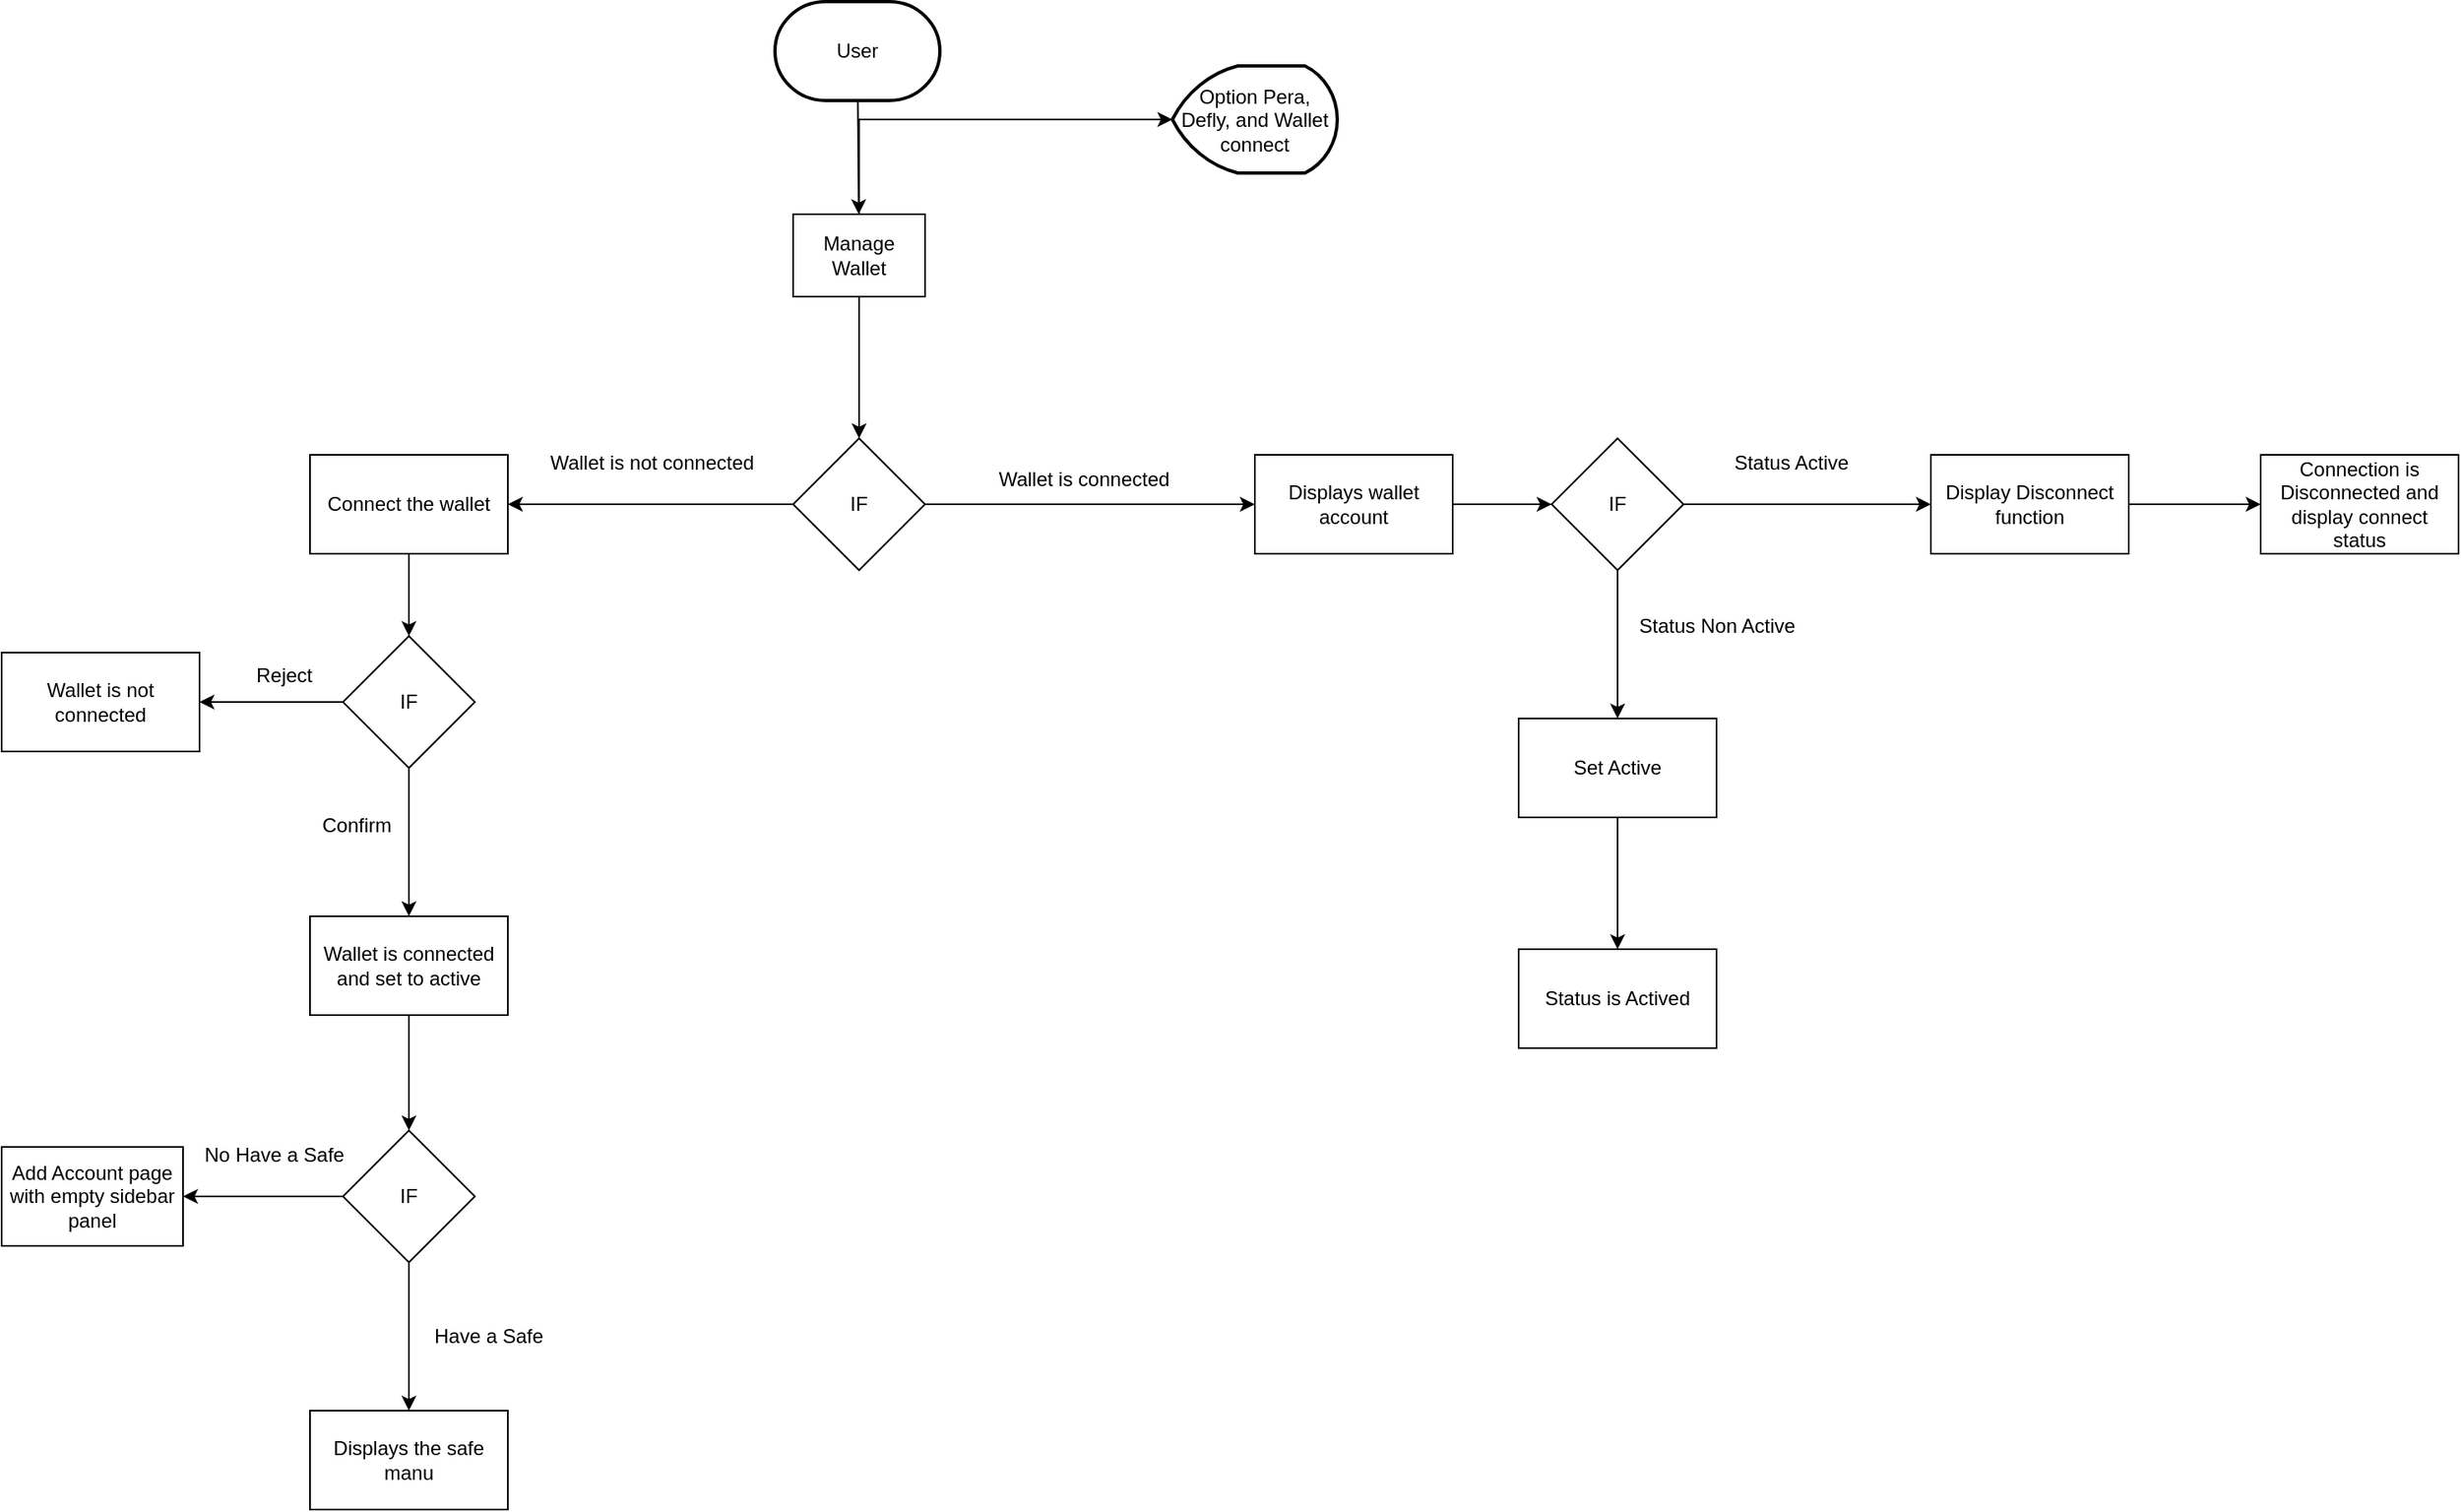 <mxfile version="21.5.0" type="github" pages="2">
  <diagram name="Manage Wallet" id="5awPg63cm1WxTuEfacTO">
    <mxGraphModel dx="2049" dy="1056" grid="1" gridSize="10" guides="1" tooltips="1" connect="1" arrows="1" fold="1" page="1" pageScale="1" pageWidth="850" pageHeight="1100" math="0" shadow="0">
      <root>
        <mxCell id="0" />
        <mxCell id="1" parent="0" />
        <mxCell id="SbcOwOxzpZEelkeXSqEC-37" style="edgeStyle=orthogonalEdgeStyle;rounded=0;orthogonalLoop=1;jettySize=auto;html=1;entryX=0;entryY=0.5;entryDx=0;entryDy=0;entryPerimeter=0;" parent="1" source="FrukhPSYihNenCoK6i-r-1" target="FrukhPSYihNenCoK6i-r-5" edge="1">
          <mxGeometry relative="1" as="geometry">
            <Array as="points">
              <mxPoint x="630" y="73" />
            </Array>
          </mxGeometry>
        </mxCell>
        <mxCell id="SbcOwOxzpZEelkeXSqEC-61" value="" style="edgeStyle=orthogonalEdgeStyle;rounded=0;orthogonalLoop=1;jettySize=auto;html=1;" parent="1" source="FrukhPSYihNenCoK6i-r-1" target="SbcOwOxzpZEelkeXSqEC-60" edge="1">
          <mxGeometry relative="1" as="geometry" />
        </mxCell>
        <mxCell id="FrukhPSYihNenCoK6i-r-1" value="Manage Wallet" style="rounded=0;whiteSpace=wrap;html=1;" parent="1" vertex="1">
          <mxGeometry x="590" y="130" width="80" height="50" as="geometry" />
        </mxCell>
        <mxCell id="FrukhPSYihNenCoK6i-r-3" value="&lt;div&gt;User&lt;/div&gt;" style="strokeWidth=2;html=1;shape=mxgraph.flowchart.terminator;whiteSpace=wrap;" parent="1" vertex="1">
          <mxGeometry x="579" y="1" width="100" height="60" as="geometry" />
        </mxCell>
        <mxCell id="FrukhPSYihNenCoK6i-r-4" value="" style="endArrow=classic;html=1;rounded=0;" parent="1" source="FrukhPSYihNenCoK6i-r-3" target="FrukhPSYihNenCoK6i-r-1" edge="1">
          <mxGeometry width="50" height="50" relative="1" as="geometry">
            <mxPoint x="560" y="410" as="sourcePoint" />
            <mxPoint x="610" y="360" as="targetPoint" />
          </mxGeometry>
        </mxCell>
        <mxCell id="FrukhPSYihNenCoK6i-r-5" value="Option Pera, Defly, and Wallet connect" style="strokeWidth=2;html=1;shape=mxgraph.flowchart.display;whiteSpace=wrap;" parent="1" vertex="1">
          <mxGeometry x="820" y="40" width="100" height="65" as="geometry" />
        </mxCell>
        <mxCell id="FrukhPSYihNenCoK6i-r-10" value="" style="edgeStyle=orthogonalEdgeStyle;rounded=0;orthogonalLoop=1;jettySize=auto;html=1;" parent="1" source="FrukhPSYihNenCoK6i-r-7" target="FrukhPSYihNenCoK6i-r-9" edge="1">
          <mxGeometry relative="1" as="geometry" />
        </mxCell>
        <mxCell id="FrukhPSYihNenCoK6i-r-7" value="Connect the wallet" style="whiteSpace=wrap;html=1;rounded=0;" parent="1" vertex="1">
          <mxGeometry x="297" y="276" width="120" height="60" as="geometry" />
        </mxCell>
        <mxCell id="E4sIAeBZLGeyQQshyGdQ-7" value="" style="edgeStyle=orthogonalEdgeStyle;rounded=0;orthogonalLoop=1;jettySize=auto;html=1;" parent="1" source="FrukhPSYihNenCoK6i-r-9" target="E4sIAeBZLGeyQQshyGdQ-6" edge="1">
          <mxGeometry relative="1" as="geometry">
            <mxPoint x="257" y="426" as="targetPoint" />
          </mxGeometry>
        </mxCell>
        <mxCell id="E4sIAeBZLGeyQQshyGdQ-9" value="" style="edgeStyle=orthogonalEdgeStyle;rounded=0;orthogonalLoop=1;jettySize=auto;html=1;" parent="1" source="FrukhPSYihNenCoK6i-r-9" target="E4sIAeBZLGeyQQshyGdQ-8" edge="1">
          <mxGeometry relative="1" as="geometry" />
        </mxCell>
        <mxCell id="FrukhPSYihNenCoK6i-r-9" value="IF" style="rhombus;whiteSpace=wrap;html=1;rounded=0;" parent="1" vertex="1">
          <mxGeometry x="317" y="386" width="80" height="80" as="geometry" />
        </mxCell>
        <mxCell id="E4sIAeBZLGeyQQshyGdQ-6" value="Wallet is not connected" style="whiteSpace=wrap;html=1;rounded=0;" parent="1" vertex="1">
          <mxGeometry x="110" y="396" width="120" height="60" as="geometry" />
        </mxCell>
        <mxCell id="E4sIAeBZLGeyQQshyGdQ-11" value="" style="edgeStyle=orthogonalEdgeStyle;rounded=0;orthogonalLoop=1;jettySize=auto;html=1;" parent="1" source="E4sIAeBZLGeyQQshyGdQ-8" target="E4sIAeBZLGeyQQshyGdQ-10" edge="1">
          <mxGeometry relative="1" as="geometry" />
        </mxCell>
        <mxCell id="E4sIAeBZLGeyQQshyGdQ-8" value="Wallet is connected and set to active" style="whiteSpace=wrap;html=1;rounded=0;" parent="1" vertex="1">
          <mxGeometry x="297" y="556" width="120" height="60" as="geometry" />
        </mxCell>
        <mxCell id="E4sIAeBZLGeyQQshyGdQ-13" value="" style="edgeStyle=orthogonalEdgeStyle;rounded=0;orthogonalLoop=1;jettySize=auto;html=1;" parent="1" source="E4sIAeBZLGeyQQshyGdQ-10" target="E4sIAeBZLGeyQQshyGdQ-12" edge="1">
          <mxGeometry relative="1" as="geometry" />
        </mxCell>
        <mxCell id="E4sIAeBZLGeyQQshyGdQ-15" value="" style="edgeStyle=orthogonalEdgeStyle;rounded=0;orthogonalLoop=1;jettySize=auto;html=1;" parent="1" source="E4sIAeBZLGeyQQshyGdQ-10" target="E4sIAeBZLGeyQQshyGdQ-14" edge="1">
          <mxGeometry relative="1" as="geometry" />
        </mxCell>
        <mxCell id="E4sIAeBZLGeyQQshyGdQ-10" value="IF" style="rhombus;whiteSpace=wrap;html=1;rounded=0;" parent="1" vertex="1">
          <mxGeometry x="317" y="686" width="80" height="80" as="geometry" />
        </mxCell>
        <mxCell id="E4sIAeBZLGeyQQshyGdQ-12" value="Add Account page with empty sidebar panel" style="whiteSpace=wrap;html=1;rounded=0;" parent="1" vertex="1">
          <mxGeometry x="110" y="696" width="110" height="60" as="geometry" />
        </mxCell>
        <mxCell id="E4sIAeBZLGeyQQshyGdQ-14" value="Displays the safe manu" style="whiteSpace=wrap;html=1;rounded=0;" parent="1" vertex="1">
          <mxGeometry x="297" y="856" width="120" height="60" as="geometry" />
        </mxCell>
        <mxCell id="E4sIAeBZLGeyQQshyGdQ-16" value="Confirm" style="text;html=1;align=center;verticalAlign=middle;resizable=0;points=[];autosize=1;strokeColor=none;fillColor=none;" parent="1" vertex="1">
          <mxGeometry x="290" y="486" width="70" height="30" as="geometry" />
        </mxCell>
        <mxCell id="E4sIAeBZLGeyQQshyGdQ-17" value="Reject" style="text;html=1;align=center;verticalAlign=middle;resizable=0;points=[];autosize=1;strokeColor=none;fillColor=none;" parent="1" vertex="1">
          <mxGeometry x="251" y="395" width="60" height="30" as="geometry" />
        </mxCell>
        <mxCell id="SbcOwOxzpZEelkeXSqEC-2" value="Have a Safe " style="text;html=1;align=center;verticalAlign=middle;resizable=0;points=[];autosize=1;strokeColor=none;fillColor=none;" parent="1" vertex="1">
          <mxGeometry x="360" y="796" width="90" height="30" as="geometry" />
        </mxCell>
        <mxCell id="SbcOwOxzpZEelkeXSqEC-3" value="No Have a Safe " style="text;html=1;align=center;verticalAlign=middle;resizable=0;points=[];autosize=1;strokeColor=none;fillColor=none;" parent="1" vertex="1">
          <mxGeometry x="220" y="686" width="110" height="30" as="geometry" />
        </mxCell>
        <mxCell id="SbcOwOxzpZEelkeXSqEC-62" style="edgeStyle=orthogonalEdgeStyle;rounded=0;orthogonalLoop=1;jettySize=auto;html=1;" parent="1" source="SbcOwOxzpZEelkeXSqEC-60" target="FrukhPSYihNenCoK6i-r-7" edge="1">
          <mxGeometry relative="1" as="geometry" />
        </mxCell>
        <mxCell id="SbcOwOxzpZEelkeXSqEC-64" style="edgeStyle=orthogonalEdgeStyle;rounded=0;orthogonalLoop=1;jettySize=auto;html=1;entryX=0;entryY=0.5;entryDx=0;entryDy=0;" parent="1" source="SbcOwOxzpZEelkeXSqEC-60" target="SbcOwOxzpZEelkeXSqEC-63" edge="1">
          <mxGeometry relative="1" as="geometry" />
        </mxCell>
        <mxCell id="SbcOwOxzpZEelkeXSqEC-60" value="IF" style="rhombus;whiteSpace=wrap;html=1;rounded=0;" parent="1" vertex="1">
          <mxGeometry x="590" y="266" width="80" height="80" as="geometry" />
        </mxCell>
        <mxCell id="SbcOwOxzpZEelkeXSqEC-66" value="" style="edgeStyle=orthogonalEdgeStyle;rounded=0;orthogonalLoop=1;jettySize=auto;html=1;" parent="1" source="SbcOwOxzpZEelkeXSqEC-63" target="SbcOwOxzpZEelkeXSqEC-65" edge="1">
          <mxGeometry relative="1" as="geometry" />
        </mxCell>
        <mxCell id="SbcOwOxzpZEelkeXSqEC-63" value="Displays wallet account" style="whiteSpace=wrap;html=1;rounded=0;" parent="1" vertex="1">
          <mxGeometry x="870" y="276" width="120" height="60" as="geometry" />
        </mxCell>
        <mxCell id="SbcOwOxzpZEelkeXSqEC-68" value="" style="edgeStyle=orthogonalEdgeStyle;rounded=0;orthogonalLoop=1;jettySize=auto;html=1;" parent="1" source="SbcOwOxzpZEelkeXSqEC-65" target="SbcOwOxzpZEelkeXSqEC-67" edge="1">
          <mxGeometry relative="1" as="geometry" />
        </mxCell>
        <mxCell id="SbcOwOxzpZEelkeXSqEC-70" value="" style="edgeStyle=orthogonalEdgeStyle;rounded=0;orthogonalLoop=1;jettySize=auto;html=1;" parent="1" source="SbcOwOxzpZEelkeXSqEC-65" target="SbcOwOxzpZEelkeXSqEC-69" edge="1">
          <mxGeometry relative="1" as="geometry" />
        </mxCell>
        <mxCell id="SbcOwOxzpZEelkeXSqEC-65" value="IF" style="rhombus;whiteSpace=wrap;html=1;rounded=0;" parent="1" vertex="1">
          <mxGeometry x="1050" y="266" width="80" height="80" as="geometry" />
        </mxCell>
        <mxCell id="SbcOwOxzpZEelkeXSqEC-79" value="" style="edgeStyle=orthogonalEdgeStyle;rounded=0;orthogonalLoop=1;jettySize=auto;html=1;" parent="1" source="SbcOwOxzpZEelkeXSqEC-67" target="SbcOwOxzpZEelkeXSqEC-78" edge="1">
          <mxGeometry relative="1" as="geometry" />
        </mxCell>
        <mxCell id="SbcOwOxzpZEelkeXSqEC-67" value="Display Disconnect function" style="rounded=0;whiteSpace=wrap;html=1;" parent="1" vertex="1">
          <mxGeometry x="1280" y="276" width="120" height="60" as="geometry" />
        </mxCell>
        <mxCell id="SbcOwOxzpZEelkeXSqEC-77" value="" style="edgeStyle=orthogonalEdgeStyle;rounded=0;orthogonalLoop=1;jettySize=auto;html=1;" parent="1" source="SbcOwOxzpZEelkeXSqEC-69" target="SbcOwOxzpZEelkeXSqEC-76" edge="1">
          <mxGeometry relative="1" as="geometry" />
        </mxCell>
        <mxCell id="SbcOwOxzpZEelkeXSqEC-69" value="Set Active" style="whiteSpace=wrap;html=1;rounded=0;" parent="1" vertex="1">
          <mxGeometry x="1030" y="436" width="120" height="60" as="geometry" />
        </mxCell>
        <mxCell id="SbcOwOxzpZEelkeXSqEC-72" value="Wallet is not connected" style="text;html=1;align=center;verticalAlign=middle;resizable=0;points=[];autosize=1;strokeColor=none;fillColor=none;" parent="1" vertex="1">
          <mxGeometry x="429" y="266" width="150" height="30" as="geometry" />
        </mxCell>
        <mxCell id="SbcOwOxzpZEelkeXSqEC-73" value="Wallet is connected" style="text;html=1;align=center;verticalAlign=middle;resizable=0;points=[];autosize=1;strokeColor=none;fillColor=none;" parent="1" vertex="1">
          <mxGeometry x="701" y="276" width="130" height="30" as="geometry" />
        </mxCell>
        <mxCell id="SbcOwOxzpZEelkeXSqEC-74" value="Status Active" style="text;html=1;align=center;verticalAlign=middle;resizable=0;points=[];autosize=1;strokeColor=none;fillColor=none;" parent="1" vertex="1">
          <mxGeometry x="1150" y="266" width="90" height="30" as="geometry" />
        </mxCell>
        <mxCell id="SbcOwOxzpZEelkeXSqEC-75" value="Status Non Active" style="text;html=1;align=center;verticalAlign=middle;resizable=0;points=[];autosize=1;strokeColor=none;fillColor=none;" parent="1" vertex="1">
          <mxGeometry x="1090" y="365" width="120" height="30" as="geometry" />
        </mxCell>
        <mxCell id="SbcOwOxzpZEelkeXSqEC-76" value="Status is Actived" style="whiteSpace=wrap;html=1;rounded=0;" parent="1" vertex="1">
          <mxGeometry x="1030" y="576" width="120" height="60" as="geometry" />
        </mxCell>
        <mxCell id="SbcOwOxzpZEelkeXSqEC-78" value="Connection is Disconnected and display connect status" style="whiteSpace=wrap;html=1;rounded=0;" parent="1" vertex="1">
          <mxGeometry x="1480" y="276" width="120" height="60" as="geometry" />
        </mxCell>
      </root>
    </mxGraphModel>
  </diagram>
  <diagram id="fyu44ev1ghskN56KDaU9" name="Page-2">
    <mxGraphModel dx="1434" dy="782" grid="1" gridSize="10" guides="1" tooltips="1" connect="1" arrows="1" fold="1" page="1" pageScale="1" pageWidth="850" pageHeight="1100" math="0" shadow="0">
      <root>
        <mxCell id="0" />
        <mxCell id="1" parent="0" />
      </root>
    </mxGraphModel>
  </diagram>
</mxfile>
